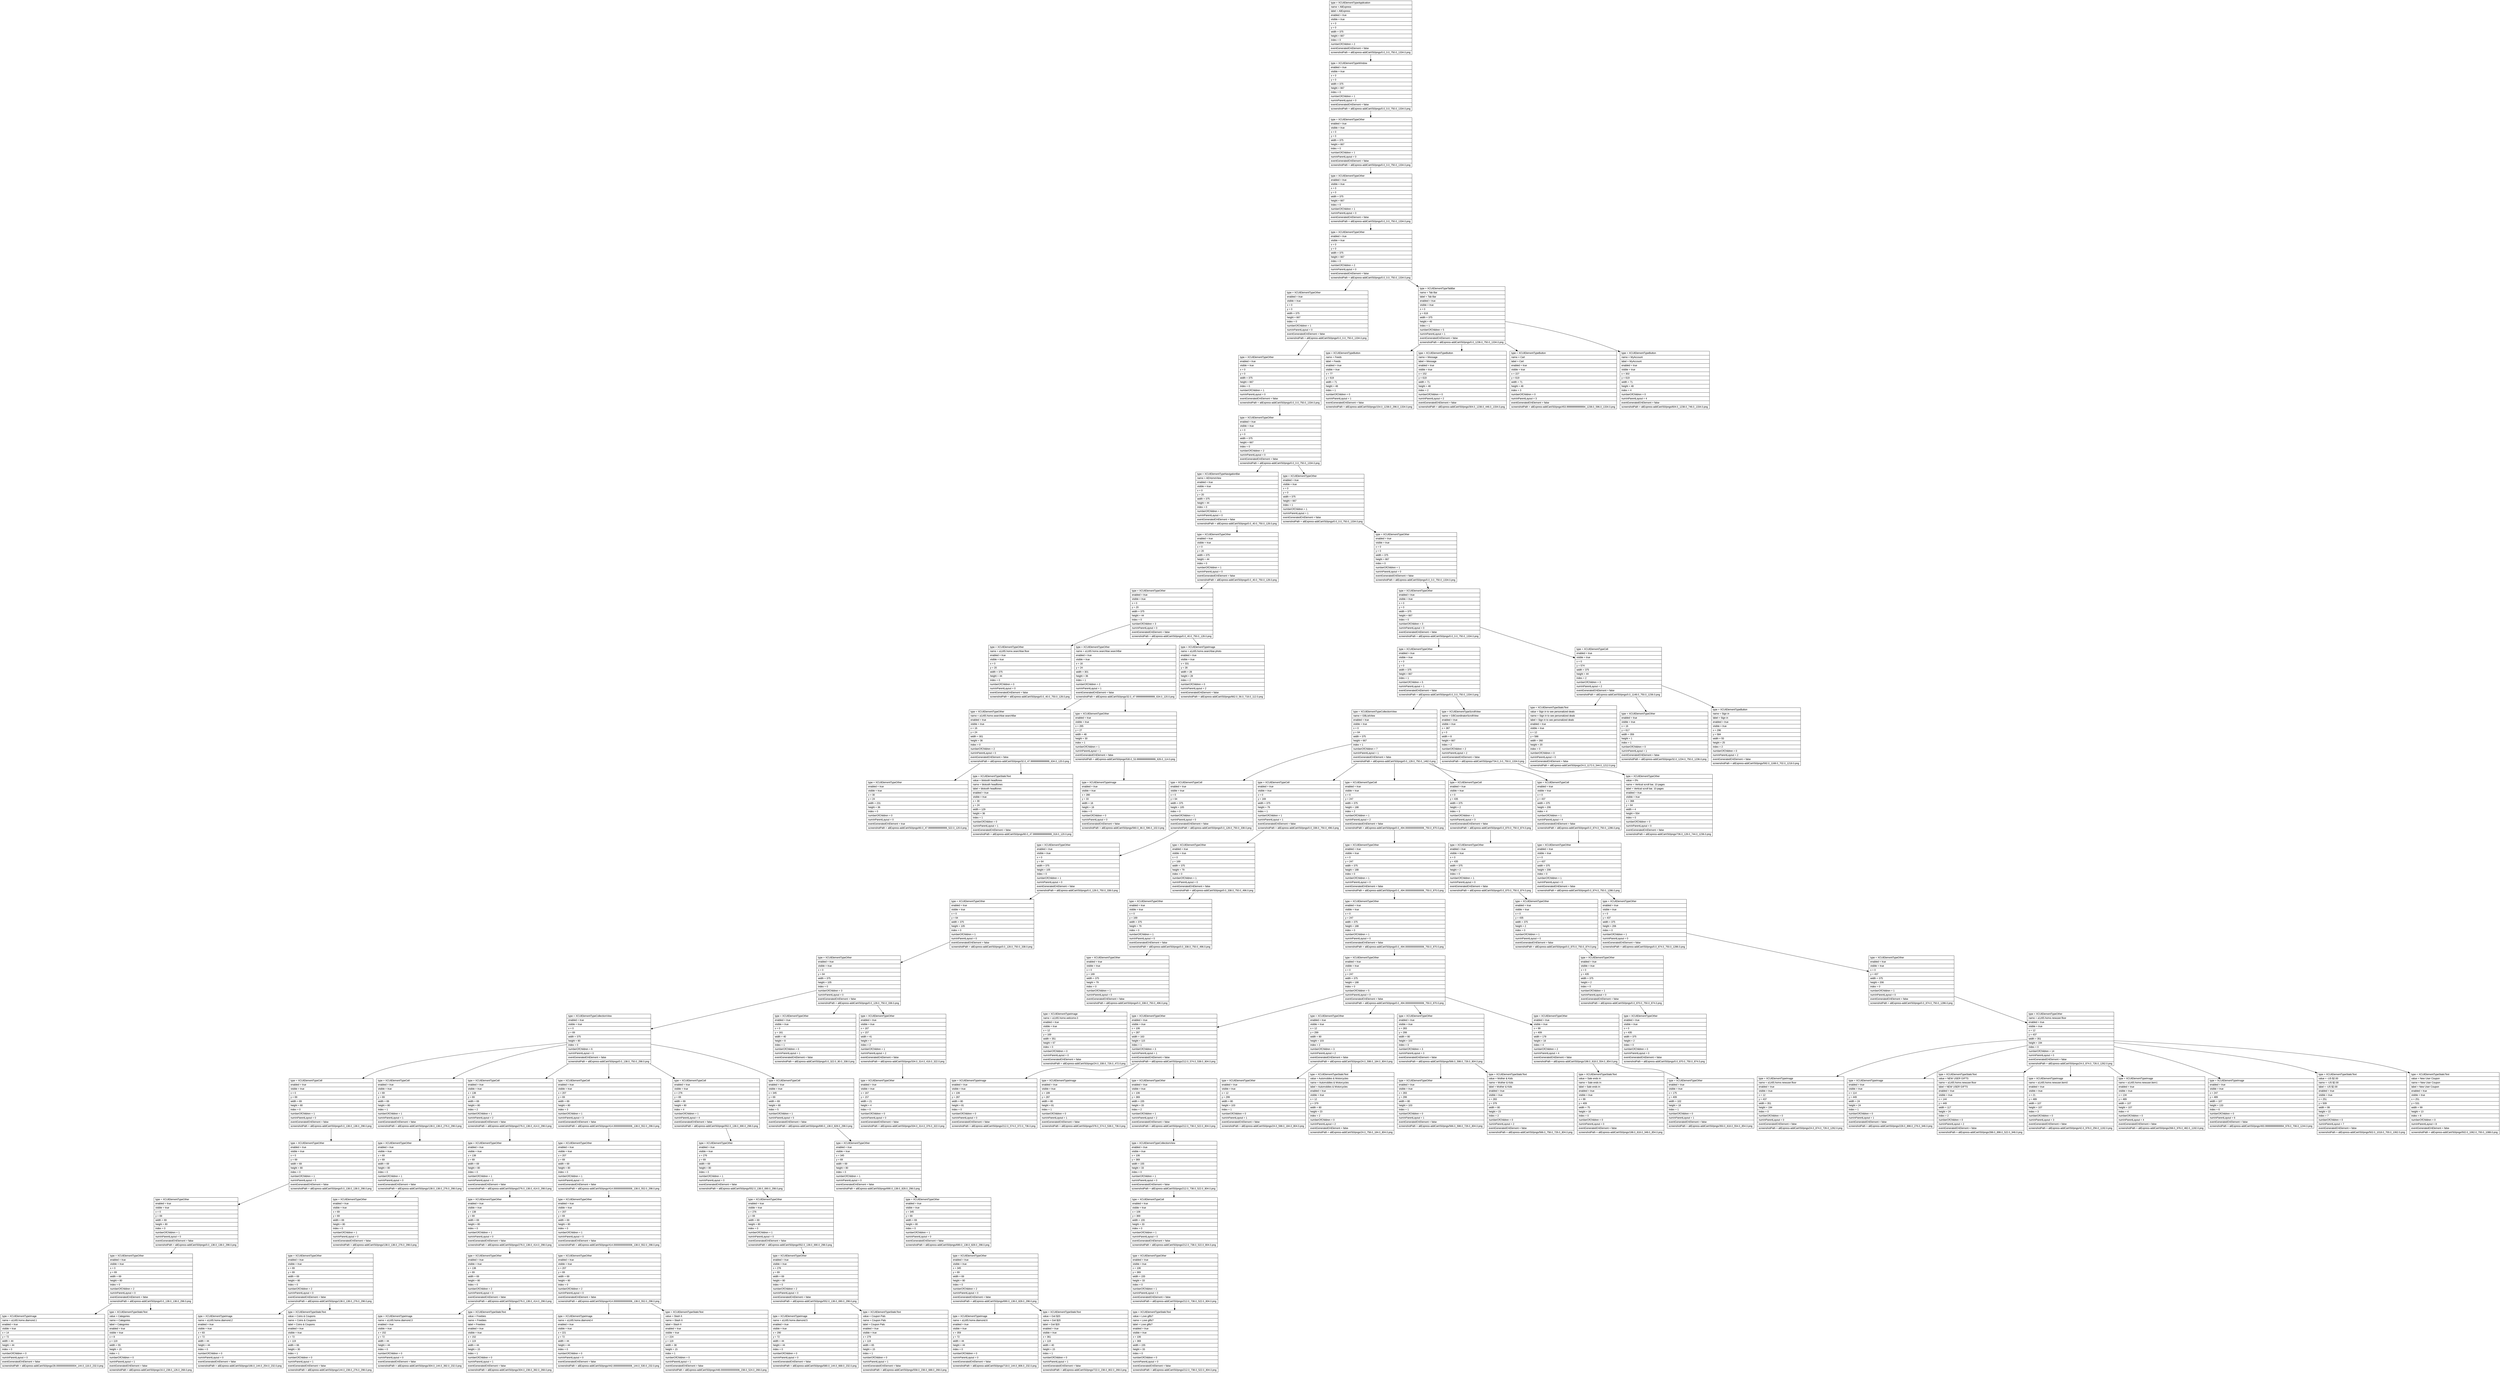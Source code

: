 digraph Layout {

	node [shape=record fontname=Arial];

	0	[label="{type = XCUIElementTypeApplication\l|name = AliExpress\l|label = AliExpress\l|enabled = true\l|visible = true\l|x = 0\l|y = 0\l|width = 375\l|height = 667\l|index = 0\l|numberOfChildren = 2\l|eventGeneratedOnElement = false \l|screenshotPath = aliExpress-addCart/S0/pngs/0.0_0.0_750.0_1334.0.png\l}"]
	1	[label="{type = XCUIElementTypeWindow\l|enabled = true\l|visible = true\l|x = 0\l|y = 0\l|width = 375\l|height = 667\l|index = 0\l|numberOfChildren = 1\l|numInParentLayout = 0\l|eventGeneratedOnElement = false \l|screenshotPath = aliExpress-addCart/S0/pngs/0.0_0.0_750.0_1334.0.png\l}"]
	2	[label="{type = XCUIElementTypeOther\l|enabled = true\l|visible = true\l|x = 0\l|y = 0\l|width = 375\l|height = 667\l|index = 0\l|numberOfChildren = 1\l|numInParentLayout = 0\l|eventGeneratedOnElement = false \l|screenshotPath = aliExpress-addCart/S0/pngs/0.0_0.0_750.0_1334.0.png\l}"]
	3	[label="{type = XCUIElementTypeOther\l|enabled = true\l|visible = true\l|x = 0\l|y = 0\l|width = 375\l|height = 667\l|index = 0\l|numberOfChildren = 1\l|numInParentLayout = 0\l|eventGeneratedOnElement = false \l|screenshotPath = aliExpress-addCart/S0/pngs/0.0_0.0_750.0_1334.0.png\l}"]
	4	[label="{type = XCUIElementTypeOther\l|enabled = true\l|visible = true\l|x = 0\l|y = 0\l|width = 375\l|height = 667\l|index = 0\l|numberOfChildren = 2\l|numInParentLayout = 0\l|eventGeneratedOnElement = false \l|screenshotPath = aliExpress-addCart/S0/pngs/0.0_0.0_750.0_1334.0.png\l}"]
	5	[label="{type = XCUIElementTypeOther\l|enabled = true\l|visible = true\l|x = 0\l|y = 0\l|width = 375\l|height = 667\l|index = 0\l|numberOfChildren = 1\l|numInParentLayout = 0\l|eventGeneratedOnElement = false \l|screenshotPath = aliExpress-addCart/S0/pngs/0.0_0.0_750.0_1334.0.png\l}"]
	6	[label="{type = XCUIElementTypeTabBar\l|name = Tab Bar\l|label = Tab Bar\l|enabled = true\l|visible = true\l|x = 0\l|y = 618\l|width = 375\l|height = 49\l|index = 1\l|numberOfChildren = 5\l|numInParentLayout = 1\l|eventGeneratedOnElement = false \l|screenshotPath = aliExpress-addCart/S0/pngs/0.0_1236.0_750.0_1334.0.png\l}"]
	7	[label="{type = XCUIElementTypeOther\l|enabled = true\l|visible = true\l|x = 0\l|y = 0\l|width = 375\l|height = 667\l|index = 0\l|numberOfChildren = 1\l|numInParentLayout = 0\l|eventGeneratedOnElement = false \l|screenshotPath = aliExpress-addCart/S0/pngs/0.0_0.0_750.0_1334.0.png\l}"]
	8	[label="{type = XCUIElementTypeButton\l|name = Feeds\l|label = Feeds\l|enabled = true\l|visible = true\l|x = 77\l|y = 619\l|width = 71\l|height = 48\l|index = 1\l|numberOfChildren = 0\l|numInParentLayout = 1\l|eventGeneratedOnElement = false \l|screenshotPath = aliExpress-addCart/S0/pngs/154.0_1238.0_296.0_1334.0.png\l}"]
	9	[label="{type = XCUIElementTypeButton\l|name = Message\l|label = Message\l|enabled = true\l|visible = true\l|x = 152\l|y = 619\l|width = 71\l|height = 48\l|index = 2\l|numberOfChildren = 0\l|numInParentLayout = 2\l|eventGeneratedOnElement = false \l|screenshotPath = aliExpress-addCart/S0/pngs/304.0_1238.0_446.0_1334.0.png\l}"]
	10	[label="{type = XCUIElementTypeButton\l|name = Cart\l|label = Cart\l|enabled = true\l|visible = true\l|x = 227\l|y = 619\l|width = 71\l|height = 48\l|index = 3\l|numberOfChildren = 0\l|numInParentLayout = 3\l|eventGeneratedOnElement = false \l|screenshotPath = aliExpress-addCart/S0/pngs/453.99999999999994_1238.0_596.0_1334.0.png\l}"]
	11	[label="{type = XCUIElementTypeButton\l|name = MyAccount\l|label = MyAccount\l|enabled = true\l|visible = true\l|x = 302\l|y = 619\l|width = 71\l|height = 48\l|index = 4\l|numberOfChildren = 0\l|numInParentLayout = 4\l|eventGeneratedOnElement = false \l|screenshotPath = aliExpress-addCart/S0/pngs/604.0_1238.0_746.0_1334.0.png\l}"]
	12	[label="{type = XCUIElementTypeOther\l|enabled = true\l|visible = true\l|x = 0\l|y = 0\l|width = 375\l|height = 667\l|index = 0\l|numberOfChildren = 2\l|numInParentLayout = 0\l|eventGeneratedOnElement = false \l|screenshotPath = aliExpress-addCart/S0/pngs/0.0_0.0_750.0_1334.0.png\l}"]
	13	[label="{type = XCUIElementTypeNavigationBar\l|name = AEHomeView\l|enabled = true\l|visible = true\l|x = 0\l|y = 20\l|width = 375\l|height = 44\l|index = 0\l|numberOfChildren = 1\l|numInParentLayout = 0\l|eventGeneratedOnElement = false \l|screenshotPath = aliExpress-addCart/S0/pngs/0.0_40.0_750.0_128.0.png\l}"]
	14	[label="{type = XCUIElementTypeOther\l|enabled = true\l|visible = true\l|x = 0\l|y = 0\l|width = 375\l|height = 667\l|index = 1\l|numberOfChildren = 1\l|numInParentLayout = 1\l|eventGeneratedOnElement = false \l|screenshotPath = aliExpress-addCart/S0/pngs/0.0_0.0_750.0_1334.0.png\l}"]
	15	[label="{type = XCUIElementTypeOther\l|enabled = true\l|visible = true\l|x = 0\l|y = 20\l|width = 375\l|height = 44\l|index = 0\l|numberOfChildren = 1\l|numInParentLayout = 0\l|eventGeneratedOnElement = false \l|screenshotPath = aliExpress-addCart/S0/pngs/0.0_40.0_750.0_128.0.png\l}"]
	16	[label="{type = XCUIElementTypeOther\l|enabled = true\l|visible = true\l|x = 0\l|y = 0\l|width = 375\l|height = 667\l|index = 0\l|numberOfChildren = 1\l|numInParentLayout = 0\l|eventGeneratedOnElement = false \l|screenshotPath = aliExpress-addCart/S0/pngs/0.0_0.0_750.0_1334.0.png\l}"]
	17	[label="{type = XCUIElementTypeOther\l|enabled = true\l|visible = true\l|x = 0\l|y = 20\l|width = 375\l|height = 44\l|index = 0\l|numberOfChildren = 3\l|numInParentLayout = 0\l|eventGeneratedOnElement = false \l|screenshotPath = aliExpress-addCart/S0/pngs/0.0_40.0_750.0_128.0.png\l}"]
	18	[label="{type = XCUIElementTypeOther\l|enabled = true\l|visible = true\l|x = 0\l|y = 0\l|width = 375\l|height = 667\l|index = 0\l|numberOfChildren = 3\l|numInParentLayout = 0\l|eventGeneratedOnElement = false \l|screenshotPath = aliExpress-addCart/S0/pngs/0.0_0.0_750.0_1334.0.png\l}"]
	19	[label="{type = XCUIElementTypeOther\l|name = a1z65.home.searchbar.floor\l|enabled = true\l|visible = true\l|x = 0\l|y = 20\l|width = 375\l|height = 44\l|index = 0\l|numberOfChildren = 0\l|numInParentLayout = 0\l|eventGeneratedOnElement = false \l|screenshotPath = aliExpress-addCart/S0/pngs/0.0_40.0_750.0_128.0.png\l}"]
	20	[label="{type = XCUIElementTypeOther\l|name = a1z65.home.searchbar.searchBar\l|enabled = true\l|visible = true\l|x = 16\l|y = 24\l|width = 301\l|height = 36\l|index = 1\l|numberOfChildren = 2\l|numInParentLayout = 1\l|eventGeneratedOnElement = false \l|screenshotPath = aliExpress-addCart/S0/pngs/32.0_47.99999999999999_634.0_120.0.png\l}"]
	21	[label="{type = XCUIElementTypeImage\l|name = a1z65.home.searchbar.photo\l|enabled = true\l|visible = true\l|x = 331\l|y = 28\l|width = 28\l|height = 28\l|index = 2\l|numberOfChildren = 0\l|numInParentLayout = 2\l|eventGeneratedOnElement = false \l|screenshotPath = aliExpress-addCart/S0/pngs/662.0_56.0_718.0_112.0.png\l}"]
	22	[label="{type = XCUIElementTypeOther\l|enabled = true\l|visible = true\l|x = 0\l|y = 0\l|width = 375\l|height = 667\l|index = 1\l|numberOfChildren = 5\l|numInParentLayout = 1\l|eventGeneratedOnElement = false \l|screenshotPath = aliExpress-addCart/S0/pngs/0.0_0.0_750.0_1334.0.png\l}"]
	23	[label="{type = XCUIElementTypeCell\l|enabled = true\l|visible = true\l|x = 0\l|y = 574\l|width = 375\l|height = 44\l|index = 2\l|numberOfChildren = 3\l|numInParentLayout = 2\l|eventGeneratedOnElement = false \l|screenshotPath = aliExpress-addCart/S0/pngs/0.0_1148.0_750.0_1236.0.png\l}"]
	24	[label="{type = XCUIElementTypeOther\l|name = a1z65.home.searchbar.searchBar\l|enabled = true\l|visible = true\l|x = 16\l|y = 24\l|width = 301\l|height = 36\l|index = 0\l|numberOfChildren = 2\l|numInParentLayout = 0\l|eventGeneratedOnElement = false \l|screenshotPath = aliExpress-addCart/S0/pngs/32.0_47.99999999999999_634.0_120.0.png\l}"]
	25	[label="{type = XCUIElementTypeOther\l|enabled = true\l|visible = true\l|x = 265\l|y = 27\l|width = 48\l|height = 30\l|index = 1\l|numberOfChildren = 1\l|numInParentLayout = 1\l|eventGeneratedOnElement = false \l|screenshotPath = aliExpress-addCart/S0/pngs/530.0_53.99999999999999_626.0_114.0.png\l}"]
	26	[label="{type = XCUIElementTypeCollectionView\l|name = GBListView\l|enabled = true\l|visible = true\l|x = 0\l|y = 64\l|width = 375\l|height = 667\l|index = 1\l|numberOfChildren = 7\l|numInParentLayout = 1\l|eventGeneratedOnElement = false \l|screenshotPath = aliExpress-addCart/S0/pngs/0.0_128.0_750.0_1462.0.png\l}"]
	27	[label="{type = XCUIElementTypeScrollView\l|name = GBCoordinatorScrollView\l|enabled = true\l|visible = true\l|x = 367\l|y = 0\l|width = 8\l|height = 667\l|index = 2\l|numberOfChildren = 2\l|numInParentLayout = 2\l|eventGeneratedOnElement = false \l|screenshotPath = aliExpress-addCart/S0/pngs/734.0_0.0_750.0_1334.0.png\l}"]
	28	[label="{type = XCUIElementTypeStaticText\l|value = Sign in to see personalized deals\l|name = Sign in to see personalized deals\l|label = Sign in to see personalized deals\l|enabled = true\l|visible = true\l|x = 12\l|y = 586\l|width = 260\l|height = 20\l|index = 0\l|numberOfChildren = 0\l|numInParentLayout = 0\l|eventGeneratedOnElement = false \l|screenshotPath = aliExpress-addCart/S0/pngs/24.0_1172.0_544.0_1212.0.png\l}"]
	29	[label="{type = XCUIElementTypeOther\l|enabled = true\l|visible = true\l|x = 16\l|y = 617\l|width = 359\l|height = 1\l|index = 1\l|numberOfChildren = 0\l|numInParentLayout = 1\l|eventGeneratedOnElement = false \l|screenshotPath = aliExpress-addCart/S0/pngs/32.0_1234.0_750.0_1236.0.png\l}"]
	30	[label="{type = XCUIElementTypeButton\l|name = Sign in\l|label = Sign in\l|enabled = true\l|visible = true\l|x = 296\l|y = 584\l|width = 55\l|height = 25\l|index = 2\l|numberOfChildren = 0\l|numInParentLayout = 2\l|eventGeneratedOnElement = false \l|screenshotPath = aliExpress-addCart/S0/pngs/592.0_1168.0_702.0_1218.0.png\l}"]
	31	[label="{type = XCUIElementTypeOther\l|enabled = true\l|visible = true\l|x = 30\l|y = 24\l|width = 231\l|height = 36\l|index = 0\l|numberOfChildren = 0\l|numInParentLayout = 0\l|eventGeneratedOnElement = true \l|screenshotPath = aliExpress-addCart/S0/pngs/60.0_47.99999999999999_522.0_120.0.png\l}"]
	32	[label="{type = XCUIElementTypeStaticText\l|value = blotooth headfones\l|name = blotooth headfones\l|label = blotooth headfones\l|enabled = true\l|visible = true\l|x = 30\l|y = 24\l|width = 129\l|height = 36\l|index = 1\l|numberOfChildren = 0\l|numInParentLayout = 1\l|eventGeneratedOnElement = false \l|screenshotPath = aliExpress-addCart/S0/pngs/60.0_47.99999999999999_318.0_120.0.png\l}"]
	33	[label="{type = XCUIElementTypeImage\l|enabled = true\l|visible = true\l|x = 280\l|y = 33\l|width = 18\l|height = 18\l|index = 0\l|numberOfChildren = 0\l|numInParentLayout = 0\l|eventGeneratedOnElement = false \l|screenshotPath = aliExpress-addCart/S0/pngs/560.0_66.0_596.0_102.0.png\l}"]
	34	[label="{type = XCUIElementTypeCell\l|enabled = true\l|visible = true\l|x = 0\l|y = 64\l|width = 375\l|height = 105\l|index = 0\l|numberOfChildren = 1\l|numInParentLayout = 0\l|eventGeneratedOnElement = false \l|screenshotPath = aliExpress-addCart/S0/pngs/0.0_128.0_750.0_338.0.png\l}"]
	35	[label="{type = XCUIElementTypeCell\l|enabled = true\l|visible = true\l|x = 0\l|y = 169\l|width = 375\l|height = 79\l|index = 1\l|numberOfChildren = 1\l|numInParentLayout = 1\l|eventGeneratedOnElement = false \l|screenshotPath = aliExpress-addCart/S0/pngs/0.0_338.0_750.0_496.0.png\l}"]
	36	[label="{type = XCUIElementTypeCell\l|enabled = true\l|visible = true\l|x = 0\l|y = 247\l|width = 375\l|height = 188\l|index = 2\l|numberOfChildren = 1\l|numInParentLayout = 2\l|eventGeneratedOnElement = false \l|screenshotPath = aliExpress-addCart/S0/pngs/0.0_494.00000000000006_750.0_870.0.png\l}"]
	37	[label="{type = XCUIElementTypeCell\l|enabled = true\l|visible = true\l|x = 0\l|y = 435\l|width = 375\l|height = 2\l|index = 3\l|numberOfChildren = 1\l|numInParentLayout = 3\l|eventGeneratedOnElement = false \l|screenshotPath = aliExpress-addCart/S0/pngs/0.0_870.0_750.0_874.0.png\l}"]
	38	[label="{type = XCUIElementTypeCell\l|enabled = true\l|visible = true\l|x = 0\l|y = 437\l|width = 375\l|height = 206\l|index = 4\l|numberOfChildren = 1\l|numInParentLayout = 4\l|eventGeneratedOnElement = false \l|screenshotPath = aliExpress-addCart/S0/pngs/0.0_874.0_750.0_1286.0.png\l}"]
	39	[label="{type = XCUIElementTypeOther\l|value = 0%\l|name = Vertical scroll bar, 10 pages\l|label = Vertical scroll bar, 10 pages\l|enabled = true\l|visible = true\l|x = 368\l|y = 64\l|width = 4\l|height = 554\l|index = 0\l|numberOfChildren = 0\l|numInParentLayout = 0\l|eventGeneratedOnElement = false \l|screenshotPath = aliExpress-addCart/S0/pngs/736.0_128.0_744.0_1236.0.png\l}"]
	40	[label="{type = XCUIElementTypeOther\l|enabled = true\l|visible = true\l|x = 0\l|y = 64\l|width = 375\l|height = 105\l|index = 0\l|numberOfChildren = 1\l|numInParentLayout = 0\l|eventGeneratedOnElement = false \l|screenshotPath = aliExpress-addCart/S0/pngs/0.0_128.0_750.0_338.0.png\l}"]
	41	[label="{type = XCUIElementTypeOther\l|enabled = true\l|visible = true\l|x = 0\l|y = 169\l|width = 375\l|height = 79\l|index = 0\l|numberOfChildren = 1\l|numInParentLayout = 0\l|eventGeneratedOnElement = false \l|screenshotPath = aliExpress-addCart/S0/pngs/0.0_338.0_750.0_496.0.png\l}"]
	42	[label="{type = XCUIElementTypeOther\l|enabled = true\l|visible = true\l|x = 0\l|y = 247\l|width = 375\l|height = 188\l|index = 0\l|numberOfChildren = 1\l|numInParentLayout = 0\l|eventGeneratedOnElement = false \l|screenshotPath = aliExpress-addCart/S0/pngs/0.0_494.00000000000006_750.0_870.0.png\l}"]
	43	[label="{type = XCUIElementTypeOther\l|enabled = true\l|visible = true\l|x = 0\l|y = 435\l|width = 375\l|height = 2\l|index = 0\l|numberOfChildren = 1\l|numInParentLayout = 0\l|eventGeneratedOnElement = false \l|screenshotPath = aliExpress-addCart/S0/pngs/0.0_870.0_750.0_874.0.png\l}"]
	44	[label="{type = XCUIElementTypeOther\l|enabled = true\l|visible = true\l|x = 0\l|y = 437\l|width = 375\l|height = 206\l|index = 0\l|numberOfChildren = 1\l|numInParentLayout = 0\l|eventGeneratedOnElement = false \l|screenshotPath = aliExpress-addCart/S0/pngs/0.0_874.0_750.0_1286.0.png\l}"]
	45	[label="{type = XCUIElementTypeOther\l|enabled = true\l|visible = true\l|x = 0\l|y = 64\l|width = 375\l|height = 105\l|index = 0\l|numberOfChildren = 1\l|numInParentLayout = 0\l|eventGeneratedOnElement = false \l|screenshotPath = aliExpress-addCart/S0/pngs/0.0_128.0_750.0_338.0.png\l}"]
	46	[label="{type = XCUIElementTypeOther\l|enabled = true\l|visible = true\l|x = 0\l|y = 169\l|width = 375\l|height = 79\l|index = 0\l|numberOfChildren = 1\l|numInParentLayout = 0\l|eventGeneratedOnElement = false \l|screenshotPath = aliExpress-addCart/S0/pngs/0.0_338.0_750.0_496.0.png\l}"]
	47	[label="{type = XCUIElementTypeOther\l|enabled = true\l|visible = true\l|x = 0\l|y = 247\l|width = 375\l|height = 188\l|index = 0\l|numberOfChildren = 1\l|numInParentLayout = 0\l|eventGeneratedOnElement = false \l|screenshotPath = aliExpress-addCart/S0/pngs/0.0_494.00000000000006_750.0_870.0.png\l}"]
	48	[label="{type = XCUIElementTypeOther\l|enabled = true\l|visible = true\l|x = 0\l|y = 435\l|width = 375\l|height = 2\l|index = 0\l|numberOfChildren = 1\l|numInParentLayout = 0\l|eventGeneratedOnElement = false \l|screenshotPath = aliExpress-addCart/S0/pngs/0.0_870.0_750.0_874.0.png\l}"]
	49	[label="{type = XCUIElementTypeOther\l|enabled = true\l|visible = true\l|x = 0\l|y = 437\l|width = 375\l|height = 206\l|index = 0\l|numberOfChildren = 1\l|numInParentLayout = 0\l|eventGeneratedOnElement = false \l|screenshotPath = aliExpress-addCart/S0/pngs/0.0_874.0_750.0_1286.0.png\l}"]
	50	[label="{type = XCUIElementTypeOther\l|enabled = true\l|visible = true\l|x = 0\l|y = 64\l|width = 375\l|height = 105\l|index = 0\l|numberOfChildren = 3\l|numInParentLayout = 0\l|eventGeneratedOnElement = false \l|screenshotPath = aliExpress-addCart/S0/pngs/0.0_128.0_750.0_338.0.png\l}"]
	51	[label="{type = XCUIElementTypeOther\l|enabled = true\l|visible = true\l|x = 0\l|y = 169\l|width = 375\l|height = 79\l|index = 0\l|numberOfChildren = 1\l|numInParentLayout = 0\l|eventGeneratedOnElement = false \l|screenshotPath = aliExpress-addCart/S0/pngs/0.0_338.0_750.0_496.0.png\l}"]
	52	[label="{type = XCUIElementTypeOther\l|enabled = true\l|visible = true\l|x = 0\l|y = 247\l|width = 375\l|height = 188\l|index = 0\l|numberOfChildren = 5\l|numInParentLayout = 0\l|eventGeneratedOnElement = false \l|screenshotPath = aliExpress-addCart/S0/pngs/0.0_494.00000000000006_750.0_870.0.png\l}"]
	53	[label="{type = XCUIElementTypeOther\l|enabled = true\l|visible = true\l|x = 0\l|y = 435\l|width = 375\l|height = 2\l|index = 0\l|numberOfChildren = 1\l|numInParentLayout = 0\l|eventGeneratedOnElement = false \l|screenshotPath = aliExpress-addCart/S0/pngs/0.0_870.0_750.0_874.0.png\l}"]
	54	[label="{type = XCUIElementTypeOther\l|enabled = true\l|visible = true\l|x = 0\l|y = 437\l|width = 375\l|height = 206\l|index = 0\l|numberOfChildren = 1\l|numInParentLayout = 0\l|eventGeneratedOnElement = false \l|screenshotPath = aliExpress-addCart/S0/pngs/0.0_874.0_750.0_1286.0.png\l}"]
	55	[label="{type = XCUIElementTypeCollectionView\l|enabled = true\l|visible = true\l|x = 0\l|y = 69\l|width = 375\l|height = 80\l|index = 0\l|numberOfChildren = 6\l|numInParentLayout = 0\l|eventGeneratedOnElement = false \l|screenshotPath = aliExpress-addCart/S0/pngs/0.0_138.0_750.0_298.0.png\l}"]
	56	[label="{type = XCUIElementTypeOther\l|enabled = true\l|visible = true\l|x = 0\l|y = 161\l|width = 40\l|height = 8\l|index = 1\l|numberOfChildren = 0\l|numInParentLayout = 1\l|eventGeneratedOnElement = false \l|screenshotPath = aliExpress-addCart/S0/pngs/0.0_322.0_80.0_338.0.png\l}"]
	57	[label="{type = XCUIElementTypeOther\l|enabled = true\l|visible = true\l|x = 167\l|y = 157\l|width = 41\l|height = 4\l|index = 2\l|numberOfChildren = 1\l|numInParentLayout = 2\l|eventGeneratedOnElement = false \l|screenshotPath = aliExpress-addCart/S0/pngs/334.0_314.0_416.0_322.0.png\l}"]
	58	[label="{type = XCUIElementTypeImage\l|name = a1z65.home.welcome.0\l|enabled = true\l|visible = true\l|x = 12\l|y = 169\l|width = 351\l|height = 67\l|index = 0\l|numberOfChildren = 0\l|numInParentLayout = 0\l|eventGeneratedOnElement = false \l|screenshotPath = aliExpress-addCart/S0/pngs/24.0_338.0_726.0_472.0.png\l}"]
	59	[label="{type = XCUIElementTypeOther\l|enabled = true\l|visible = true\l|x = 106\l|y = 287\l|width = 163\l|height = 115\l|index = 1\l|numberOfChildren = 3\l|numInParentLayout = 1\l|eventGeneratedOnElement = false \l|screenshotPath = aliExpress-addCart/S0/pngs/212.0_574.0_538.0_804.0.png\l}"]
	60	[label="{type = XCUIElementTypeOther\l|enabled = true\l|visible = true\l|x = 12\l|y = 299\l|width = 80\l|height = 103\l|index = 2\l|numberOfChildren = 3\l|numInParentLayout = 2\l|eventGeneratedOnElement = false \l|screenshotPath = aliExpress-addCart/S0/pngs/24.0_598.0_184.0_804.0.png\l}"]
	61	[label="{type = XCUIElementTypeOther\l|enabled = true\l|visible = true\l|x = 283\l|y = 299\l|width = 80\l|height = 103\l|index = 3\l|numberOfChildren = 3\l|numInParentLayout = 3\l|eventGeneratedOnElement = false \l|screenshotPath = aliExpress-addCart/S0/pngs/566.0_598.0_726.0_804.0.png\l}"]
	62	[label="{type = XCUIElementTypeOther\l|enabled = true\l|visible = true\l|x = 99\l|y = 409\l|width = 178\l|height = 18\l|index = 4\l|numberOfChildren = 2\l|numInParentLayout = 4\l|eventGeneratedOnElement = false \l|screenshotPath = aliExpress-addCart/S0/pngs/198.0_818.0_554.0_854.0.png\l}"]
	63	[label="{type = XCUIElementTypeOther\l|enabled = true\l|visible = true\l|x = 0\l|y = 435\l|width = 375\l|height = 2\l|index = 0\l|numberOfChildren = 0\l|numInParentLayout = 0\l|eventGeneratedOnElement = false \l|screenshotPath = aliExpress-addCart/S0/pngs/0.0_870.0_750.0_874.0.png\l}"]
	64	[label="{type = XCUIElementTypeOther\l|name = a1z65.home.newuser.floor\l|enabled = true\l|visible = true\l|x = 12\l|y = 437\l|width = 351\l|height = 194\l|index = 0\l|numberOfChildren = 14\l|numInParentLayout = 0\l|eventGeneratedOnElement = false \l|screenshotPath = aliExpress-addCart/S0/pngs/24.0_874.0_726.0_1262.0.png\l}"]
	65	[label="{type = XCUIElementTypeCell\l|enabled = true\l|visible = true\l|x = 0\l|y = 69\l|width = 69\l|height = 80\l|index = 0\l|numberOfChildren = 1\l|numInParentLayout = 0\l|eventGeneratedOnElement = false \l|screenshotPath = aliExpress-addCart/S0/pngs/0.0_138.0_138.0_298.0.png\l}"]
	66	[label="{type = XCUIElementTypeCell\l|enabled = true\l|visible = true\l|x = 69\l|y = 69\l|width = 69\l|height = 80\l|index = 1\l|numberOfChildren = 1\l|numInParentLayout = 1\l|eventGeneratedOnElement = false \l|screenshotPath = aliExpress-addCart/S0/pngs/138.0_138.0_276.0_298.0.png\l}"]
	67	[label="{type = XCUIElementTypeCell\l|enabled = true\l|visible = true\l|x = 138\l|y = 69\l|width = 69\l|height = 80\l|index = 2\l|numberOfChildren = 1\l|numInParentLayout = 2\l|eventGeneratedOnElement = false \l|screenshotPath = aliExpress-addCart/S0/pngs/276.0_138.0_414.0_298.0.png\l}"]
	68	[label="{type = XCUIElementTypeCell\l|enabled = true\l|visible = true\l|x = 207\l|y = 69\l|width = 69\l|height = 80\l|index = 3\l|numberOfChildren = 1\l|numInParentLayout = 3\l|eventGeneratedOnElement = false \l|screenshotPath = aliExpress-addCart/S0/pngs/414.00000000000006_138.0_552.0_298.0.png\l}"]
	69	[label="{type = XCUIElementTypeCell\l|enabled = true\l|visible = true\l|x = 276\l|y = 69\l|width = 69\l|height = 80\l|index = 4\l|numberOfChildren = 1\l|numInParentLayout = 4\l|eventGeneratedOnElement = false \l|screenshotPath = aliExpress-addCart/S0/pngs/552.0_138.0_690.0_298.0.png\l}"]
	70	[label="{type = XCUIElementTypeCell\l|enabled = true\l|visible = true\l|x = 345\l|y = 69\l|width = 69\l|height = 80\l|index = 5\l|numberOfChildren = 1\l|numInParentLayout = 5\l|eventGeneratedOnElement = false \l|screenshotPath = aliExpress-addCart/S0/pngs/690.0_138.0_828.0_298.0.png\l}"]
	71	[label="{type = XCUIElementTypeOther\l|enabled = true\l|visible = true\l|x = 167\l|y = 157\l|width = 21\l|height = 4\l|index = 0\l|numberOfChildren = 0\l|numInParentLayout = 0\l|eventGeneratedOnElement = false \l|screenshotPath = aliExpress-addCart/S0/pngs/334.0_314.0_376.0_322.0.png\l}"]
	72	[label="{type = XCUIElementTypeImage\l|enabled = true\l|visible = true\l|x = 106\l|y = 287\l|width = 80\l|height = 81\l|index = 0\l|numberOfChildren = 0\l|numInParentLayout = 0\l|eventGeneratedOnElement = false \l|screenshotPath = aliExpress-addCart/S0/pngs/212.0_574.0_372.0_736.0.png\l}"]
	73	[label="{type = XCUIElementTypeImage\l|enabled = true\l|visible = true\l|x = 189\l|y = 287\l|width = 80\l|height = 81\l|index = 1\l|numberOfChildren = 0\l|numInParentLayout = 1\l|eventGeneratedOnElement = false \l|screenshotPath = aliExpress-addCart/S0/pngs/378.0_574.0_538.0_736.0.png\l}"]
	74	[label="{type = XCUIElementTypeOther\l|enabled = true\l|visible = true\l|x = 106\l|y = 369\l|width = 155\l|height = 33\l|index = 2\l|numberOfChildren = 1\l|numInParentLayout = 2\l|eventGeneratedOnElement = false \l|screenshotPath = aliExpress-addCart/S0/pngs/212.0_738.0_522.0_804.0.png\l}"]
	75	[label="{type = XCUIElementTypeOther\l|enabled = true\l|visible = true\l|x = 12\l|y = 299\l|width = 80\l|height = 103\l|index = 1\l|numberOfChildren = 0\l|numInParentLayout = 1\l|eventGeneratedOnElement = false \l|screenshotPath = aliExpress-addCart/S0/pngs/24.0_598.0_184.0_804.0.png\l}"]
	76	[label="{type = XCUIElementTypeStaticText\l|value = Automobiles & Motorcycles\l|name = Automobiles & Motorcycles\l|label = Automobiles & Motorcycles\l|enabled = true\l|visible = true\l|x = 12\l|y = 379\l|width = 80\l|height = 23\l|index = 2\l|numberOfChildren = 0\l|numInParentLayout = 2\l|eventGeneratedOnElement = false \l|screenshotPath = aliExpress-addCart/S0/pngs/24.0_758.0_184.0_804.0.png\l}"]
	77	[label="{type = XCUIElementTypeOther\l|enabled = true\l|visible = true\l|x = 283\l|y = 299\l|width = 80\l|height = 103\l|index = 1\l|numberOfChildren = 0\l|numInParentLayout = 1\l|eventGeneratedOnElement = false \l|screenshotPath = aliExpress-addCart/S0/pngs/566.0_598.0_726.0_804.0.png\l}"]
	78	[label="{type = XCUIElementTypeStaticText\l|value = Mother & Kids\l|name = Mother & Kids\l|label = Mother & Kids\l|enabled = true\l|visible = true\l|x = 283\l|y = 379\l|width = 80\l|height = 23\l|index = 2\l|numberOfChildren = 0\l|numInParentLayout = 2\l|eventGeneratedOnElement = false \l|screenshotPath = aliExpress-addCart/S0/pngs/566.0_758.0_726.0_804.0.png\l}"]
	79	[label="{type = XCUIElementTypeStaticText\l|value = Sale ends in:\l|name = Sale ends in:\l|label = Sale ends in:\l|enabled = true\l|visible = true\l|x = 99\l|y = 409\l|width = 75\l|height = 18\l|index = 0\l|numberOfChildren = 0\l|numInParentLayout = 0\l|eventGeneratedOnElement = false \l|screenshotPath = aliExpress-addCart/S0/pngs/198.0_818.0_348.0_854.0.png\l}"]
	80	[label="{type = XCUIElementTypeOther\l|enabled = true\l|visible = true\l|x = 175\l|y = 409\l|width = 102\l|height = 18\l|index = 1\l|numberOfChildren = 0\l|numInParentLayout = 1\l|eventGeneratedOnElement = false \l|screenshotPath = aliExpress-addCart/S0/pngs/350.0_818.0_554.0_854.0.png\l}"]
	81	[label="{type = XCUIElementTypeImage\l|name = a1z65.home.newuser.floor\l|enabled = true\l|visible = true\l|x = 12\l|y = 437\l|width = 351\l|height = 194\l|index = 0\l|numberOfChildren = 0\l|numInParentLayout = 0\l|eventGeneratedOnElement = false \l|screenshotPath = aliExpress-addCart/S0/pngs/24.0_874.0_726.0_1262.0.png\l}"]
	82	[label="{type = XCUIElementTypeImage\l|enabled = true\l|visible = true\l|x = 114\l|y = 449\l|width = 24\l|height = 24\l|index = 1\l|numberOfChildren = 0\l|numInParentLayout = 1\l|eventGeneratedOnElement = false \l|screenshotPath = aliExpress-addCart/S0/pngs/228.0_898.0_276.0_946.0.png\l}"]
	83	[label="{type = XCUIElementTypeStaticText\l|value = NEW USER GIFTS\l|name = a1z65.home.newuser.floor\l|label = NEW USER GIFTS\l|enabled = true\l|visible = true\l|x = 144\l|y = 449\l|width = 117\l|height = 24\l|index = 2\l|numberOfChildren = 0\l|numInParentLayout = 2\l|eventGeneratedOnElement = false \l|screenshotPath = aliExpress-addCart/S0/pngs/288.0_898.0_522.0_946.0.png\l}"]
	84	[label="{type = XCUIElementTypeImage\l|name = a1z65.home.newuser.item0\l|enabled = true\l|visible = true\l|x = 21\l|y = 489\l|width = 107\l|height = 107\l|index = 3\l|numberOfChildren = 0\l|numInParentLayout = 3\l|eventGeneratedOnElement = false \l|screenshotPath = aliExpress-addCart/S0/pngs/42.0_978.0_256.0_1192.0.png\l}"]
	85	[label="{type = XCUIElementTypeImage\l|name = a1z65.home.newuser.item1\l|enabled = true\l|visible = true\l|x = 134\l|y = 489\l|width = 107\l|height = 107\l|index = 4\l|numberOfChildren = 0\l|numInParentLayout = 4\l|eventGeneratedOnElement = false \l|screenshotPath = aliExpress-addCart/S0/pngs/268.0_978.0_482.0_1192.0.png\l}"]
	86	[label="{type = XCUIElementTypeImage\l|enabled = true\l|visible = true\l|x = 247\l|y = 489\l|width = 107\l|height = 133\l|index = 6\l|numberOfChildren = 0\l|numInParentLayout = 6\l|eventGeneratedOnElement = false \l|screenshotPath = aliExpress-addCart/S0/pngs/493.99999999999994_978.0_708.0_1244.0.png\l}"]
	87	[label="{type = XCUIElementTypeStaticText\l|value = -US $2.00\l|name = -US $2.00\l|label = -US $2.00\l|enabled = true\l|visible = true\l|x = 251\l|y = 509\l|width = 99\l|height = 22\l|index = 7\l|numberOfChildren = 0\l|numInParentLayout = 7\l|eventGeneratedOnElement = false \l|screenshotPath = aliExpress-addCart/S0/pngs/502.0_1018.0_700.0_1062.0.png\l}"]
	88	[label="{type = XCUIElementTypeStaticText\l|value = New User Coupon\l|name = New User Coupon\l|label = New User Coupon\l|enabled = true\l|visible = true\l|x = 251\l|y = 531\l|width = 99\l|height = 13\l|index = 8\l|numberOfChildren = 0\l|numInParentLayout = 8\l|eventGeneratedOnElement = false \l|screenshotPath = aliExpress-addCart/S0/pngs/502.0_1062.0_700.0_1088.0.png\l}"]
	89	[label="{type = XCUIElementTypeOther\l|enabled = true\l|visible = true\l|x = 0\l|y = 69\l|width = 69\l|height = 80\l|index = 0\l|numberOfChildren = 1\l|numInParentLayout = 0\l|eventGeneratedOnElement = false \l|screenshotPath = aliExpress-addCart/S0/pngs/0.0_138.0_138.0_298.0.png\l}"]
	90	[label="{type = XCUIElementTypeOther\l|enabled = true\l|visible = true\l|x = 69\l|y = 69\l|width = 69\l|height = 80\l|index = 0\l|numberOfChildren = 1\l|numInParentLayout = 0\l|eventGeneratedOnElement = false \l|screenshotPath = aliExpress-addCart/S0/pngs/138.0_138.0_276.0_298.0.png\l}"]
	91	[label="{type = XCUIElementTypeOther\l|enabled = true\l|visible = true\l|x = 138\l|y = 69\l|width = 69\l|height = 80\l|index = 0\l|numberOfChildren = 1\l|numInParentLayout = 0\l|eventGeneratedOnElement = false \l|screenshotPath = aliExpress-addCart/S0/pngs/276.0_138.0_414.0_298.0.png\l}"]
	92	[label="{type = XCUIElementTypeOther\l|enabled = true\l|visible = true\l|x = 207\l|y = 69\l|width = 69\l|height = 80\l|index = 0\l|numberOfChildren = 1\l|numInParentLayout = 0\l|eventGeneratedOnElement = false \l|screenshotPath = aliExpress-addCart/S0/pngs/414.00000000000006_138.0_552.0_298.0.png\l}"]
	93	[label="{type = XCUIElementTypeOther\l|enabled = true\l|visible = true\l|x = 276\l|y = 69\l|width = 69\l|height = 80\l|index = 0\l|numberOfChildren = 1\l|numInParentLayout = 0\l|eventGeneratedOnElement = false \l|screenshotPath = aliExpress-addCart/S0/pngs/552.0_138.0_690.0_298.0.png\l}"]
	94	[label="{type = XCUIElementTypeOther\l|enabled = true\l|visible = true\l|x = 345\l|y = 69\l|width = 69\l|height = 80\l|index = 0\l|numberOfChildren = 1\l|numInParentLayout = 0\l|eventGeneratedOnElement = false \l|screenshotPath = aliExpress-addCart/S0/pngs/690.0_138.0_828.0_298.0.png\l}"]
	95	[label="{type = XCUIElementTypeCollectionView\l|enabled = true\l|visible = true\l|x = 106\l|y = 369\l|width = 155\l|height = 33\l|index = 0\l|numberOfChildren = 1\l|numInParentLayout = 0\l|eventGeneratedOnElement = false \l|screenshotPath = aliExpress-addCart/S0/pngs/212.0_738.0_522.0_804.0.png\l}"]
	96	[label="{type = XCUIElementTypeOther\l|enabled = true\l|visible = true\l|x = 0\l|y = 69\l|width = 69\l|height = 80\l|index = 0\l|numberOfChildren = 1\l|numInParentLayout = 0\l|eventGeneratedOnElement = false \l|screenshotPath = aliExpress-addCart/S0/pngs/0.0_138.0_138.0_298.0.png\l}"]
	97	[label="{type = XCUIElementTypeOther\l|enabled = true\l|visible = true\l|x = 69\l|y = 69\l|width = 69\l|height = 80\l|index = 0\l|numberOfChildren = 1\l|numInParentLayout = 0\l|eventGeneratedOnElement = false \l|screenshotPath = aliExpress-addCart/S0/pngs/138.0_138.0_276.0_298.0.png\l}"]
	98	[label="{type = XCUIElementTypeOther\l|enabled = true\l|visible = true\l|x = 138\l|y = 69\l|width = 69\l|height = 80\l|index = 0\l|numberOfChildren = 1\l|numInParentLayout = 0\l|eventGeneratedOnElement = false \l|screenshotPath = aliExpress-addCart/S0/pngs/276.0_138.0_414.0_298.0.png\l}"]
	99	[label="{type = XCUIElementTypeOther\l|enabled = true\l|visible = true\l|x = 207\l|y = 69\l|width = 69\l|height = 80\l|index = 0\l|numberOfChildren = 1\l|numInParentLayout = 0\l|eventGeneratedOnElement = false \l|screenshotPath = aliExpress-addCart/S0/pngs/414.00000000000006_138.0_552.0_298.0.png\l}"]
	100	[label="{type = XCUIElementTypeOther\l|enabled = true\l|visible = true\l|x = 276\l|y = 69\l|width = 69\l|height = 80\l|index = 0\l|numberOfChildren = 1\l|numInParentLayout = 0\l|eventGeneratedOnElement = false \l|screenshotPath = aliExpress-addCart/S0/pngs/552.0_138.0_690.0_298.0.png\l}"]
	101	[label="{type = XCUIElementTypeOther\l|enabled = true\l|visible = true\l|x = 345\l|y = 69\l|width = 69\l|height = 80\l|index = 0\l|numberOfChildren = 1\l|numInParentLayout = 0\l|eventGeneratedOnElement = false \l|screenshotPath = aliExpress-addCart/S0/pngs/690.0_138.0_828.0_298.0.png\l}"]
	102	[label="{type = XCUIElementTypeCell\l|enabled = true\l|visible = true\l|x = 106\l|y = 369\l|width = 155\l|height = 33\l|index = 0\l|numberOfChildren = 1\l|numInParentLayout = 0\l|eventGeneratedOnElement = false \l|screenshotPath = aliExpress-addCart/S0/pngs/212.0_738.0_522.0_804.0.png\l}"]
	103	[label="{type = XCUIElementTypeOther\l|enabled = true\l|visible = true\l|x = 0\l|y = 69\l|width = 69\l|height = 80\l|index = 0\l|numberOfChildren = 2\l|numInParentLayout = 0\l|eventGeneratedOnElement = false \l|screenshotPath = aliExpress-addCart/S0/pngs/0.0_138.0_138.0_298.0.png\l}"]
	104	[label="{type = XCUIElementTypeOther\l|enabled = true\l|visible = true\l|x = 69\l|y = 69\l|width = 69\l|height = 80\l|index = 0\l|numberOfChildren = 2\l|numInParentLayout = 0\l|eventGeneratedOnElement = false \l|screenshotPath = aliExpress-addCart/S0/pngs/138.0_138.0_276.0_298.0.png\l}"]
	105	[label="{type = XCUIElementTypeOther\l|enabled = true\l|visible = true\l|x = 138\l|y = 69\l|width = 69\l|height = 80\l|index = 0\l|numberOfChildren = 2\l|numInParentLayout = 0\l|eventGeneratedOnElement = false \l|screenshotPath = aliExpress-addCart/S0/pngs/276.0_138.0_414.0_298.0.png\l}"]
	106	[label="{type = XCUIElementTypeOther\l|enabled = true\l|visible = true\l|x = 207\l|y = 69\l|width = 69\l|height = 80\l|index = 0\l|numberOfChildren = 2\l|numInParentLayout = 0\l|eventGeneratedOnElement = false \l|screenshotPath = aliExpress-addCart/S0/pngs/414.00000000000006_138.0_552.0_298.0.png\l}"]
	107	[label="{type = XCUIElementTypeOther\l|enabled = true\l|visible = true\l|x = 276\l|y = 69\l|width = 69\l|height = 80\l|index = 0\l|numberOfChildren = 2\l|numInParentLayout = 0\l|eventGeneratedOnElement = false \l|screenshotPath = aliExpress-addCart/S0/pngs/552.0_138.0_690.0_298.0.png\l}"]
	108	[label="{type = XCUIElementTypeOther\l|enabled = true\l|visible = true\l|x = 345\l|y = 69\l|width = 69\l|height = 80\l|index = 0\l|numberOfChildren = 2\l|numInParentLayout = 0\l|eventGeneratedOnElement = false \l|screenshotPath = aliExpress-addCart/S0/pngs/690.0_138.0_828.0_298.0.png\l}"]
	109	[label="{type = XCUIElementTypeOther\l|enabled = true\l|visible = true\l|x = 106\l|y = 369\l|width = 155\l|height = 33\l|index = 0\l|numberOfChildren = 1\l|numInParentLayout = 0\l|eventGeneratedOnElement = false \l|screenshotPath = aliExpress-addCart/S0/pngs/212.0_738.0_522.0_804.0.png\l}"]
	110	[label="{type = XCUIElementTypeImage\l|name = a1z65.home.diamond.1\l|enabled = true\l|visible = true\l|x = 14\l|y = 72\l|width = 44\l|height = 44\l|index = 0\l|numberOfChildren = 0\l|numInParentLayout = 0\l|eventGeneratedOnElement = false \l|screenshotPath = aliExpress-addCart/S0/pngs/28.000000000000004_144.0_116.0_232.0.png\l}"]
	111	[label="{type = XCUIElementTypeStaticText\l|value = Categories\l|name = Categories\l|label = Categories\l|enabled = true\l|visible = true\l|x = 8\l|y = 119\l|width = 55\l|height = 15\l|index = 1\l|numberOfChildren = 0\l|numInParentLayout = 1\l|eventGeneratedOnElement = false \l|screenshotPath = aliExpress-addCart/S0/pngs/16.0_238.0_126.0_268.0.png\l}"]
	112	[label="{type = XCUIElementTypeImage\l|name = a1z65.home.diamond.2\l|enabled = true\l|visible = true\l|x = 83\l|y = 72\l|width = 44\l|height = 44\l|index = 0\l|numberOfChildren = 0\l|numInParentLayout = 0\l|eventGeneratedOnElement = false \l|screenshotPath = aliExpress-addCart/S0/pngs/166.0_144.0_254.0_232.0.png\l}"]
	113	[label="{type = XCUIElementTypeStaticText\l|value = Coins & Coupons\l|name = Coins & Coupons\l|label = Coins & Coupons\l|enabled = true\l|visible = true\l|x = 72\l|y = 119\l|width = 66\l|height = 30\l|index = 1\l|numberOfChildren = 0\l|numInParentLayout = 1\l|eventGeneratedOnElement = false \l|screenshotPath = aliExpress-addCart/S0/pngs/144.0_238.0_276.0_298.0.png\l}"]
	114	[label="{type = XCUIElementTypeImage\l|name = a1z65.home.diamond.3\l|enabled = true\l|visible = true\l|x = 152\l|y = 72\l|width = 44\l|height = 44\l|index = 0\l|numberOfChildren = 0\l|numInParentLayout = 0\l|eventGeneratedOnElement = false \l|screenshotPath = aliExpress-addCart/S0/pngs/304.0_144.0_392.0_232.0.png\l}"]
	115	[label="{type = XCUIElementTypeStaticText\l|value = Freebies\l|name = Freebies\l|label = Freebies\l|enabled = true\l|visible = true\l|x = 152\l|y = 119\l|width = 44\l|height = 15\l|index = 1\l|numberOfChildren = 0\l|numInParentLayout = 1\l|eventGeneratedOnElement = false \l|screenshotPath = aliExpress-addCart/S0/pngs/304.0_238.0_392.0_268.0.png\l}"]
	116	[label="{type = XCUIElementTypeImage\l|name = a1z65.home.diamond.4\l|enabled = true\l|visible = true\l|x = 221\l|y = 72\l|width = 44\l|height = 44\l|index = 0\l|numberOfChildren = 0\l|numInParentLayout = 0\l|eventGeneratedOnElement = false \l|screenshotPath = aliExpress-addCart/S0/pngs/442.00000000000006_144.0_530.0_232.0.png\l}"]
	117	[label="{type = XCUIElementTypeStaticText\l|value = Slash It\l|name = Slash It\l|label = Slash It\l|enabled = true\l|visible = true\l|x = 224\l|y = 119\l|width = 38\l|height = 15\l|index = 1\l|numberOfChildren = 0\l|numInParentLayout = 1\l|eventGeneratedOnElement = false \l|screenshotPath = aliExpress-addCart/S0/pngs/448.00000000000006_238.0_524.0_268.0.png\l}"]
	118	[label="{type = XCUIElementTypeImage\l|name = a1z65.home.diamond.5\l|enabled = true\l|visible = true\l|x = 290\l|y = 72\l|width = 44\l|height = 44\l|index = 0\l|numberOfChildren = 0\l|numInParentLayout = 0\l|eventGeneratedOnElement = false \l|screenshotPath = aliExpress-addCart/S0/pngs/580.0_144.0_668.0_232.0.png\l}"]
	119	[label="{type = XCUIElementTypeStaticText\l|value = Coupon Pals\l|name = Coupon Pals\l|label = Coupon Pals\l|enabled = true\l|visible = true\l|x = 279\l|y = 119\l|width = 65\l|height = 15\l|index = 1\l|numberOfChildren = 0\l|numInParentLayout = 1\l|eventGeneratedOnElement = false \l|screenshotPath = aliExpress-addCart/S0/pngs/558.0_238.0_688.0_268.0.png\l}"]
	120	[label="{type = XCUIElementTypeImage\l|name = a1z65.home.diamond.6\l|enabled = true\l|visible = true\l|x = 359\l|y = 72\l|width = 44\l|height = 44\l|index = 0\l|numberOfChildren = 0\l|numInParentLayout = 0\l|eventGeneratedOnElement = false \l|screenshotPath = aliExpress-addCart/S0/pngs/718.0_144.0_806.0_232.0.png\l}"]
	121	[label="{type = XCUIElementTypeStaticText\l|value = Get $20\l|name = Get $20\l|label = Get $20\l|enabled = true\l|visible = true\l|x = 361\l|y = 119\l|width = 40\l|height = 15\l|index = 1\l|numberOfChildren = 0\l|numInParentLayout = 1\l|eventGeneratedOnElement = false \l|screenshotPath = aliExpress-addCart/S0/pngs/722.0_238.0_802.0_268.0.png\l}"]
	122	[label="{type = XCUIElementTypeStaticText\l|value = Love gifts?\l|name = Love gifts?\l|label = Love gifts?\l|enabled = true\l|visible = true\l|x = 106\l|y = 369\l|width = 155\l|height = 33\l|index = 0\l|numberOfChildren = 0\l|numInParentLayout = 0\l|eventGeneratedOnElement = false \l|screenshotPath = aliExpress-addCart/S0/pngs/212.0_738.0_522.0_804.0.png\l}"]


	0 -> 1
	1 -> 2
	2 -> 3
	3 -> 4
	4 -> 5
	4 -> 6
	5 -> 7
	6 -> 8
	6 -> 9
	6 -> 10
	6 -> 11
	7 -> 12
	12 -> 13
	12 -> 14
	13 -> 15
	14 -> 16
	15 -> 17
	16 -> 18
	17 -> 19
	17 -> 20
	17 -> 21
	18 -> 22
	18 -> 23
	20 -> 24
	20 -> 25
	22 -> 26
	22 -> 27
	23 -> 28
	23 -> 29
	23 -> 30
	24 -> 31
	24 -> 32
	25 -> 33
	26 -> 34
	26 -> 35
	26 -> 36
	26 -> 37
	26 -> 38
	27 -> 39
	34 -> 40
	35 -> 41
	36 -> 42
	37 -> 43
	38 -> 44
	40 -> 45
	41 -> 46
	42 -> 47
	43 -> 48
	44 -> 49
	45 -> 50
	46 -> 51
	47 -> 52
	48 -> 53
	49 -> 54
	50 -> 55
	50 -> 56
	50 -> 57
	51 -> 58
	52 -> 59
	52 -> 60
	52 -> 61
	52 -> 62
	53 -> 63
	54 -> 64
	55 -> 65
	55 -> 66
	55 -> 67
	55 -> 68
	55 -> 69
	55 -> 70
	57 -> 71
	59 -> 72
	59 -> 73
	59 -> 74
	60 -> 75
	60 -> 76
	61 -> 77
	61 -> 78
	62 -> 79
	62 -> 80
	64 -> 81
	64 -> 82
	64 -> 83
	64 -> 84
	64 -> 85
	64 -> 86
	64 -> 87
	64 -> 88
	65 -> 89
	66 -> 90
	67 -> 91
	68 -> 92
	69 -> 93
	70 -> 94
	74 -> 95
	89 -> 96
	90 -> 97
	91 -> 98
	92 -> 99
	93 -> 100
	94 -> 101
	95 -> 102
	96 -> 103
	97 -> 104
	98 -> 105
	99 -> 106
	100 -> 107
	101 -> 108
	102 -> 109
	103 -> 110
	103 -> 111
	104 -> 112
	104 -> 113
	105 -> 114
	105 -> 115
	106 -> 116
	106 -> 117
	107 -> 118
	107 -> 119
	108 -> 120
	108 -> 121
	109 -> 122


}